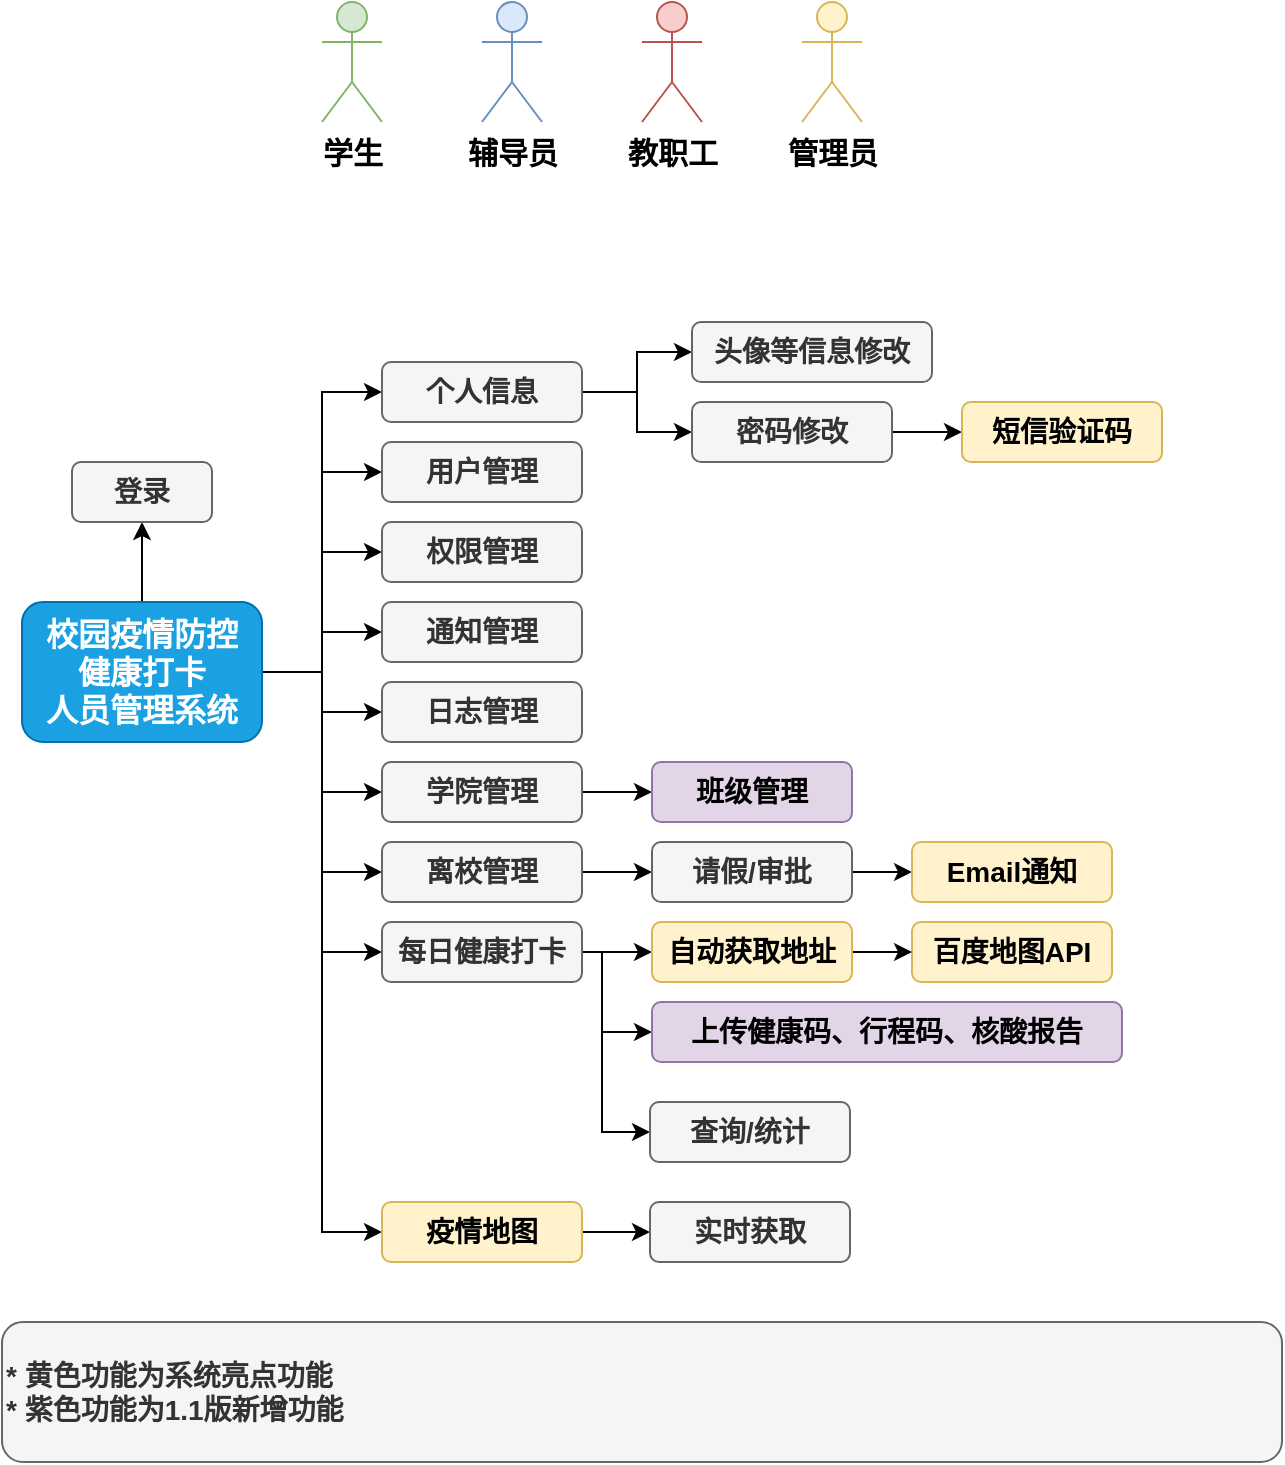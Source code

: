 <mxfile version="17.4.2" type="github">
  <diagram id="yorWovq_tISe7ccQDG3e" name="Page-1">
    <mxGraphModel dx="1422" dy="794" grid="1" gridSize="10" guides="1" tooltips="1" connect="1" arrows="1" fold="1" page="1" pageScale="1" pageWidth="827" pageHeight="1169" math="0" shadow="0">
      <root>
        <mxCell id="0" />
        <mxCell id="1" parent="0" />
        <mxCell id="5rIF5Xdq-ZtbnCXGbU9Z-1" value="学生" style="shape=umlActor;verticalLabelPosition=bottom;verticalAlign=top;html=1;outlineConnect=0;fillColor=#d5e8d4;strokeColor=#82b366;fontStyle=1;fontSize=15;" parent="1" vertex="1">
          <mxGeometry x="250" y="30" width="30" height="60" as="geometry" />
        </mxCell>
        <mxCell id="5rIF5Xdq-ZtbnCXGbU9Z-2" value="辅导员" style="shape=umlActor;verticalLabelPosition=bottom;verticalAlign=top;html=1;outlineConnect=0;fillColor=#dae8fc;strokeColor=#6c8ebf;fontStyle=1;fontSize=15;" parent="1" vertex="1">
          <mxGeometry x="330" y="30" width="30" height="60" as="geometry" />
        </mxCell>
        <mxCell id="5rIF5Xdq-ZtbnCXGbU9Z-3" value="教职工" style="shape=umlActor;verticalLabelPosition=bottom;verticalAlign=top;html=1;outlineConnect=0;fillColor=#f8cecc;strokeColor=#b85450;fontStyle=1;fontSize=15;" parent="1" vertex="1">
          <mxGeometry x="410" y="30" width="30" height="60" as="geometry" />
        </mxCell>
        <mxCell id="5rIF5Xdq-ZtbnCXGbU9Z-4" value="管理员" style="shape=umlActor;verticalLabelPosition=bottom;verticalAlign=top;html=1;outlineConnect=0;fillColor=#fff2cc;strokeColor=#d6b656;fontStyle=1;fontSize=15;" parent="1" vertex="1">
          <mxGeometry x="490" y="30" width="30" height="60" as="geometry" />
        </mxCell>
        <mxCell id="5rIF5Xdq-ZtbnCXGbU9Z-7" style="edgeStyle=orthogonalEdgeStyle;rounded=0;orthogonalLoop=1;jettySize=auto;html=1;exitX=0.5;exitY=0;exitDx=0;exitDy=0;entryX=0.5;entryY=1;entryDx=0;entryDy=0;fontSize=14;" parent="1" source="5rIF5Xdq-ZtbnCXGbU9Z-5" target="5rIF5Xdq-ZtbnCXGbU9Z-6" edge="1">
          <mxGeometry relative="1" as="geometry" />
        </mxCell>
        <mxCell id="5rIF5Xdq-ZtbnCXGbU9Z-26" style="edgeStyle=orthogonalEdgeStyle;rounded=0;orthogonalLoop=1;jettySize=auto;html=1;exitX=1;exitY=0.5;exitDx=0;exitDy=0;entryX=0;entryY=0.5;entryDx=0;entryDy=0;fontSize=16;" parent="1" source="5rIF5Xdq-ZtbnCXGbU9Z-5" target="5rIF5Xdq-ZtbnCXGbU9Z-11" edge="1">
          <mxGeometry relative="1" as="geometry" />
        </mxCell>
        <mxCell id="5rIF5Xdq-ZtbnCXGbU9Z-27" style="edgeStyle=orthogonalEdgeStyle;rounded=0;orthogonalLoop=1;jettySize=auto;html=1;exitX=1;exitY=0.5;exitDx=0;exitDy=0;entryX=0;entryY=0.5;entryDx=0;entryDy=0;fontSize=16;" parent="1" source="5rIF5Xdq-ZtbnCXGbU9Z-5" target="5rIF5Xdq-ZtbnCXGbU9Z-8" edge="1">
          <mxGeometry relative="1" as="geometry" />
        </mxCell>
        <mxCell id="5rIF5Xdq-ZtbnCXGbU9Z-28" style="edgeStyle=orthogonalEdgeStyle;rounded=0;orthogonalLoop=1;jettySize=auto;html=1;exitX=1;exitY=0.5;exitDx=0;exitDy=0;entryX=0;entryY=0.5;entryDx=0;entryDy=0;fontSize=16;" parent="1" source="5rIF5Xdq-ZtbnCXGbU9Z-5" target="5rIF5Xdq-ZtbnCXGbU9Z-9" edge="1">
          <mxGeometry relative="1" as="geometry" />
        </mxCell>
        <mxCell id="5rIF5Xdq-ZtbnCXGbU9Z-29" style="edgeStyle=orthogonalEdgeStyle;rounded=0;orthogonalLoop=1;jettySize=auto;html=1;exitX=1;exitY=0.5;exitDx=0;exitDy=0;entryX=0;entryY=0.5;entryDx=0;entryDy=0;fontSize=16;" parent="1" source="5rIF5Xdq-ZtbnCXGbU9Z-5" target="5rIF5Xdq-ZtbnCXGbU9Z-20" edge="1">
          <mxGeometry relative="1" as="geometry" />
        </mxCell>
        <mxCell id="5rIF5Xdq-ZtbnCXGbU9Z-34" style="edgeStyle=orthogonalEdgeStyle;rounded=0;orthogonalLoop=1;jettySize=auto;html=1;exitX=1;exitY=0.5;exitDx=0;exitDy=0;entryX=0;entryY=0.5;entryDx=0;entryDy=0;fontSize=16;" parent="1" source="5rIF5Xdq-ZtbnCXGbU9Z-5" target="5rIF5Xdq-ZtbnCXGbU9Z-10" edge="1">
          <mxGeometry relative="1" as="geometry" />
        </mxCell>
        <mxCell id="5rIF5Xdq-ZtbnCXGbU9Z-35" style="edgeStyle=orthogonalEdgeStyle;rounded=0;orthogonalLoop=1;jettySize=auto;html=1;exitX=1;exitY=0.5;exitDx=0;exitDy=0;entryX=0;entryY=0.5;entryDx=0;entryDy=0;fontSize=16;" parent="1" source="5rIF5Xdq-ZtbnCXGbU9Z-5" target="5rIF5Xdq-ZtbnCXGbU9Z-13" edge="1">
          <mxGeometry relative="1" as="geometry" />
        </mxCell>
        <mxCell id="5rIF5Xdq-ZtbnCXGbU9Z-36" style="edgeStyle=orthogonalEdgeStyle;rounded=0;orthogonalLoop=1;jettySize=auto;html=1;exitX=1;exitY=0.5;exitDx=0;exitDy=0;entryX=0;entryY=0.5;entryDx=0;entryDy=0;fontSize=16;" parent="1" source="5rIF5Xdq-ZtbnCXGbU9Z-5" target="5rIF5Xdq-ZtbnCXGbU9Z-14" edge="1">
          <mxGeometry relative="1" as="geometry" />
        </mxCell>
        <mxCell id="5rIF5Xdq-ZtbnCXGbU9Z-37" style="edgeStyle=orthogonalEdgeStyle;rounded=0;orthogonalLoop=1;jettySize=auto;html=1;exitX=1;exitY=0.5;exitDx=0;exitDy=0;entryX=0;entryY=0.5;entryDx=0;entryDy=0;fontSize=16;" parent="1" source="5rIF5Xdq-ZtbnCXGbU9Z-5" target="5rIF5Xdq-ZtbnCXGbU9Z-15" edge="1">
          <mxGeometry relative="1" as="geometry" />
        </mxCell>
        <mxCell id="5rIF5Xdq-ZtbnCXGbU9Z-38" style="edgeStyle=orthogonalEdgeStyle;rounded=0;orthogonalLoop=1;jettySize=auto;html=1;exitX=1;exitY=0.5;exitDx=0;exitDy=0;entryX=0;entryY=0.5;entryDx=0;entryDy=0;fontSize=16;" parent="1" source="5rIF5Xdq-ZtbnCXGbU9Z-5" target="5rIF5Xdq-ZtbnCXGbU9Z-17" edge="1">
          <mxGeometry relative="1" as="geometry" />
        </mxCell>
        <mxCell id="5rIF5Xdq-ZtbnCXGbU9Z-5" value="校园疫情防控&lt;br style=&quot;font-size: 16px;&quot;&gt;健康打卡&lt;br style=&quot;font-size: 16px;&quot;&gt;人员管理系统" style="rounded=1;whiteSpace=wrap;html=1;fontSize=16;fillColor=#1ba1e2;strokeColor=#006EAF;fontColor=#ffffff;fontStyle=1" parent="1" vertex="1">
          <mxGeometry x="100" y="330" width="120" height="70" as="geometry" />
        </mxCell>
        <mxCell id="5rIF5Xdq-ZtbnCXGbU9Z-6" value="登录" style="rounded=1;whiteSpace=wrap;html=1;fontSize=14;fillColor=#f5f5f5;fontColor=#333333;strokeColor=#666666;fontStyle=1" parent="1" vertex="1">
          <mxGeometry x="125" y="260" width="70" height="30" as="geometry" />
        </mxCell>
        <mxCell id="5rIF5Xdq-ZtbnCXGbU9Z-8" value="用户管理" style="rounded=1;whiteSpace=wrap;html=1;fontSize=14;fillColor=#f5f5f5;fontColor=#333333;strokeColor=#666666;fontStyle=1" parent="1" vertex="1">
          <mxGeometry x="280" y="250" width="100" height="30" as="geometry" />
        </mxCell>
        <mxCell id="5rIF5Xdq-ZtbnCXGbU9Z-9" value="权限管理" style="rounded=1;whiteSpace=wrap;html=1;fontSize=14;fillColor=#f5f5f5;fontColor=#333333;strokeColor=#666666;fontStyle=1" parent="1" vertex="1">
          <mxGeometry x="280" y="290" width="100" height="30" as="geometry" />
        </mxCell>
        <mxCell id="5rIF5Xdq-ZtbnCXGbU9Z-10" value="通知管理" style="rounded=1;whiteSpace=wrap;html=1;fontSize=14;fillColor=#f5f5f5;fontColor=#333333;strokeColor=#666666;fontStyle=1" parent="1" vertex="1">
          <mxGeometry x="280" y="330" width="100" height="30" as="geometry" />
        </mxCell>
        <mxCell id="5rIF5Xdq-ZtbnCXGbU9Z-23" style="edgeStyle=orthogonalEdgeStyle;rounded=0;orthogonalLoop=1;jettySize=auto;html=1;exitX=1;exitY=0.5;exitDx=0;exitDy=0;entryX=0;entryY=0.5;entryDx=0;entryDy=0;fontSize=16;" parent="1" source="5rIF5Xdq-ZtbnCXGbU9Z-11" target="5rIF5Xdq-ZtbnCXGbU9Z-12" edge="1">
          <mxGeometry relative="1" as="geometry" />
        </mxCell>
        <mxCell id="5rIF5Xdq-ZtbnCXGbU9Z-25" style="edgeStyle=orthogonalEdgeStyle;rounded=0;orthogonalLoop=1;jettySize=auto;html=1;exitX=1;exitY=0.5;exitDx=0;exitDy=0;entryX=0;entryY=0.5;entryDx=0;entryDy=0;fontSize=16;" parent="1" source="5rIF5Xdq-ZtbnCXGbU9Z-11" target="5rIF5Xdq-ZtbnCXGbU9Z-22" edge="1">
          <mxGeometry relative="1" as="geometry" />
        </mxCell>
        <mxCell id="5rIF5Xdq-ZtbnCXGbU9Z-11" value="个人信息" style="rounded=1;whiteSpace=wrap;html=1;fontSize=14;fillColor=#f5f5f5;fontColor=#333333;strokeColor=#666666;fontStyle=1" parent="1" vertex="1">
          <mxGeometry x="280" y="210" width="100" height="30" as="geometry" />
        </mxCell>
        <mxCell id="5rIF5Xdq-ZtbnCXGbU9Z-12" value="头像等信息修改" style="rounded=1;whiteSpace=wrap;html=1;fontSize=14;fillColor=#f5f5f5;fontColor=#333333;strokeColor=#666666;fontStyle=1" parent="1" vertex="1">
          <mxGeometry x="435" y="190" width="120" height="30" as="geometry" />
        </mxCell>
        <mxCell id="5rIF5Xdq-ZtbnCXGbU9Z-13" value="日志管理" style="rounded=1;whiteSpace=wrap;html=1;fontSize=14;fillColor=#f5f5f5;fontColor=#333333;strokeColor=#666666;fontStyle=1" parent="1" vertex="1">
          <mxGeometry x="280" y="370" width="100" height="30" as="geometry" />
        </mxCell>
        <mxCell id="W1u-YwrRw44qgqtMoDbP-12" style="edgeStyle=orthogonalEdgeStyle;rounded=0;orthogonalLoop=1;jettySize=auto;html=1;exitX=1;exitY=0.5;exitDx=0;exitDy=0;entryX=0;entryY=0.5;entryDx=0;entryDy=0;" edge="1" parent="1" source="5rIF5Xdq-ZtbnCXGbU9Z-14" target="W1u-YwrRw44qgqtMoDbP-11">
          <mxGeometry relative="1" as="geometry" />
        </mxCell>
        <mxCell id="5rIF5Xdq-ZtbnCXGbU9Z-14" value="学院管理" style="rounded=1;whiteSpace=wrap;html=1;fontSize=14;fillColor=#f5f5f5;fontColor=#333333;strokeColor=#666666;fontStyle=1" parent="1" vertex="1">
          <mxGeometry x="280" y="410" width="100" height="30" as="geometry" />
        </mxCell>
        <mxCell id="5rIF5Xdq-ZtbnCXGbU9Z-33" style="edgeStyle=orthogonalEdgeStyle;rounded=0;orthogonalLoop=1;jettySize=auto;html=1;exitX=1;exitY=0.5;exitDx=0;exitDy=0;entryX=0;entryY=0.5;entryDx=0;entryDy=0;fontSize=16;" parent="1" source="5rIF5Xdq-ZtbnCXGbU9Z-15" target="5rIF5Xdq-ZtbnCXGbU9Z-16" edge="1">
          <mxGeometry relative="1" as="geometry" />
        </mxCell>
        <mxCell id="5rIF5Xdq-ZtbnCXGbU9Z-15" value="离校管理" style="rounded=1;whiteSpace=wrap;html=1;fontSize=14;fillColor=#f5f5f5;fontColor=#333333;strokeColor=#666666;fontStyle=1" parent="1" vertex="1">
          <mxGeometry x="280" y="450" width="100" height="30" as="geometry" />
        </mxCell>
        <mxCell id="W1u-YwrRw44qgqtMoDbP-5" style="edgeStyle=orthogonalEdgeStyle;rounded=0;orthogonalLoop=1;jettySize=auto;html=1;exitX=1;exitY=0.5;exitDx=0;exitDy=0;entryX=0;entryY=0.5;entryDx=0;entryDy=0;" edge="1" parent="1" source="5rIF5Xdq-ZtbnCXGbU9Z-16" target="W1u-YwrRw44qgqtMoDbP-4">
          <mxGeometry relative="1" as="geometry" />
        </mxCell>
        <mxCell id="5rIF5Xdq-ZtbnCXGbU9Z-16" value="请假/审批" style="rounded=1;whiteSpace=wrap;html=1;fontSize=14;fillColor=#f5f5f5;fontColor=#333333;strokeColor=#666666;fontStyle=1" parent="1" vertex="1">
          <mxGeometry x="415" y="450" width="100" height="30" as="geometry" />
        </mxCell>
        <mxCell id="5rIF5Xdq-ZtbnCXGbU9Z-31" style="edgeStyle=orthogonalEdgeStyle;rounded=0;orthogonalLoop=1;jettySize=auto;html=1;exitX=1;exitY=0.5;exitDx=0;exitDy=0;entryX=0;entryY=0.5;entryDx=0;entryDy=0;fontSize=16;" parent="1" source="5rIF5Xdq-ZtbnCXGbU9Z-17" target="5rIF5Xdq-ZtbnCXGbU9Z-19" edge="1">
          <mxGeometry relative="1" as="geometry" />
        </mxCell>
        <mxCell id="W1u-YwrRw44qgqtMoDbP-9" style="edgeStyle=orthogonalEdgeStyle;rounded=0;orthogonalLoop=1;jettySize=auto;html=1;exitX=1;exitY=0.5;exitDx=0;exitDy=0;entryX=0;entryY=0.5;entryDx=0;entryDy=0;" edge="1" parent="1" source="5rIF5Xdq-ZtbnCXGbU9Z-17" target="W1u-YwrRw44qgqtMoDbP-7">
          <mxGeometry relative="1" as="geometry">
            <Array as="points">
              <mxPoint x="390" y="505" />
              <mxPoint x="390" y="545" />
            </Array>
          </mxGeometry>
        </mxCell>
        <mxCell id="W1u-YwrRw44qgqtMoDbP-10" style="edgeStyle=orthogonalEdgeStyle;rounded=0;orthogonalLoop=1;jettySize=auto;html=1;exitX=1;exitY=0.25;exitDx=0;exitDy=0;entryX=0;entryY=0.5;entryDx=0;entryDy=0;" edge="1" parent="1" source="5rIF5Xdq-ZtbnCXGbU9Z-17" target="W1u-YwrRw44qgqtMoDbP-6">
          <mxGeometry relative="1" as="geometry">
            <Array as="points">
              <mxPoint x="380" y="505" />
              <mxPoint x="390" y="505" />
              <mxPoint x="390" y="595" />
            </Array>
          </mxGeometry>
        </mxCell>
        <mxCell id="5rIF5Xdq-ZtbnCXGbU9Z-17" value="每日健康打卡" style="rounded=1;whiteSpace=wrap;html=1;fontSize=14;fillColor=#f5f5f5;fontColor=#333333;strokeColor=#666666;fontStyle=1" parent="1" vertex="1">
          <mxGeometry x="280" y="490" width="100" height="30" as="geometry" />
        </mxCell>
        <mxCell id="5rIF5Xdq-ZtbnCXGbU9Z-18" value="百度地图API" style="rounded=1;whiteSpace=wrap;html=1;fontSize=14;fillColor=#fff2cc;strokeColor=#d6b656;fontStyle=1" parent="1" vertex="1">
          <mxGeometry x="545" y="490" width="100" height="30" as="geometry" />
        </mxCell>
        <mxCell id="5rIF5Xdq-ZtbnCXGbU9Z-32" style="edgeStyle=orthogonalEdgeStyle;rounded=0;orthogonalLoop=1;jettySize=auto;html=1;exitX=1;exitY=0.5;exitDx=0;exitDy=0;entryX=0;entryY=0.5;entryDx=0;entryDy=0;fontSize=16;" parent="1" source="5rIF5Xdq-ZtbnCXGbU9Z-19" target="5rIF5Xdq-ZtbnCXGbU9Z-18" edge="1">
          <mxGeometry relative="1" as="geometry" />
        </mxCell>
        <mxCell id="5rIF5Xdq-ZtbnCXGbU9Z-19" value="自动获取地址" style="rounded=1;whiteSpace=wrap;html=1;fontSize=14;fillColor=#fff2cc;strokeColor=#d6b656;fontStyle=1" parent="1" vertex="1">
          <mxGeometry x="415" y="490" width="100" height="30" as="geometry" />
        </mxCell>
        <mxCell id="5rIF5Xdq-ZtbnCXGbU9Z-30" style="edgeStyle=orthogonalEdgeStyle;rounded=0;orthogonalLoop=1;jettySize=auto;html=1;exitX=1;exitY=0.5;exitDx=0;exitDy=0;entryX=0;entryY=0.5;entryDx=0;entryDy=0;fontSize=16;" parent="1" source="5rIF5Xdq-ZtbnCXGbU9Z-20" target="5rIF5Xdq-ZtbnCXGbU9Z-21" edge="1">
          <mxGeometry relative="1" as="geometry" />
        </mxCell>
        <mxCell id="5rIF5Xdq-ZtbnCXGbU9Z-20" value="疫情地图" style="rounded=1;whiteSpace=wrap;html=1;fontSize=14;fillColor=#fff2cc;strokeColor=#d6b656;fontStyle=1" parent="1" vertex="1">
          <mxGeometry x="280" y="630" width="100" height="30" as="geometry" />
        </mxCell>
        <mxCell id="5rIF5Xdq-ZtbnCXGbU9Z-21" value="实时获取" style="rounded=1;whiteSpace=wrap;html=1;fontSize=14;fillColor=#f5f5f5;fontColor=#333333;strokeColor=#666666;fontStyle=1" parent="1" vertex="1">
          <mxGeometry x="414" y="630" width="100" height="30" as="geometry" />
        </mxCell>
        <mxCell id="W1u-YwrRw44qgqtMoDbP-3" style="edgeStyle=orthogonalEdgeStyle;rounded=0;orthogonalLoop=1;jettySize=auto;html=1;exitX=1;exitY=0.5;exitDx=0;exitDy=0;entryX=0;entryY=0.5;entryDx=0;entryDy=0;" edge="1" parent="1" source="5rIF5Xdq-ZtbnCXGbU9Z-22" target="W1u-YwrRw44qgqtMoDbP-1">
          <mxGeometry relative="1" as="geometry" />
        </mxCell>
        <mxCell id="5rIF5Xdq-ZtbnCXGbU9Z-22" value="密码修改" style="rounded=1;whiteSpace=wrap;html=1;fontSize=14;fillColor=#f5f5f5;fontColor=#333333;strokeColor=#666666;fontStyle=1" parent="1" vertex="1">
          <mxGeometry x="435" y="230" width="100" height="30" as="geometry" />
        </mxCell>
        <mxCell id="W1u-YwrRw44qgqtMoDbP-1" value="短信验证码" style="rounded=1;whiteSpace=wrap;html=1;fontSize=14;fillColor=#fff2cc;strokeColor=#d6b656;fontStyle=1" vertex="1" parent="1">
          <mxGeometry x="570" y="230" width="100" height="30" as="geometry" />
        </mxCell>
        <mxCell id="W1u-YwrRw44qgqtMoDbP-4" value="Email通知" style="rounded=1;whiteSpace=wrap;html=1;fontSize=14;fillColor=#fff2cc;strokeColor=#d6b656;fontStyle=1" vertex="1" parent="1">
          <mxGeometry x="545" y="450" width="100" height="30" as="geometry" />
        </mxCell>
        <mxCell id="W1u-YwrRw44qgqtMoDbP-6" value="查询/统计" style="rounded=1;whiteSpace=wrap;html=1;fontSize=14;fillColor=#f5f5f5;fontColor=#333333;strokeColor=#666666;fontStyle=1" vertex="1" parent="1">
          <mxGeometry x="414" y="580" width="100" height="30" as="geometry" />
        </mxCell>
        <mxCell id="W1u-YwrRw44qgqtMoDbP-7" value="上传健康码、行程码、核酸报告" style="rounded=1;whiteSpace=wrap;html=1;fontSize=14;fillColor=#e1d5e7;strokeColor=#9673a6;fontStyle=1" vertex="1" parent="1">
          <mxGeometry x="415" y="530" width="235" height="30" as="geometry" />
        </mxCell>
        <mxCell id="W1u-YwrRw44qgqtMoDbP-11" value="班级管理" style="rounded=1;whiteSpace=wrap;html=1;fontSize=14;fillColor=#e1d5e7;strokeColor=#9673a6;fontStyle=1" vertex="1" parent="1">
          <mxGeometry x="415" y="410" width="100" height="30" as="geometry" />
        </mxCell>
        <mxCell id="W1u-YwrRw44qgqtMoDbP-13" value="* 黄色功能为系统亮点功能&lt;br&gt;* 紫色功能为1.1版新增功能" style="rounded=1;whiteSpace=wrap;html=1;fontSize=14;fillColor=#f5f5f5;strokeColor=#666666;fontStyle=1;fontColor=#333333;align=left;" vertex="1" parent="1">
          <mxGeometry x="90" y="690" width="640" height="70" as="geometry" />
        </mxCell>
      </root>
    </mxGraphModel>
  </diagram>
</mxfile>
